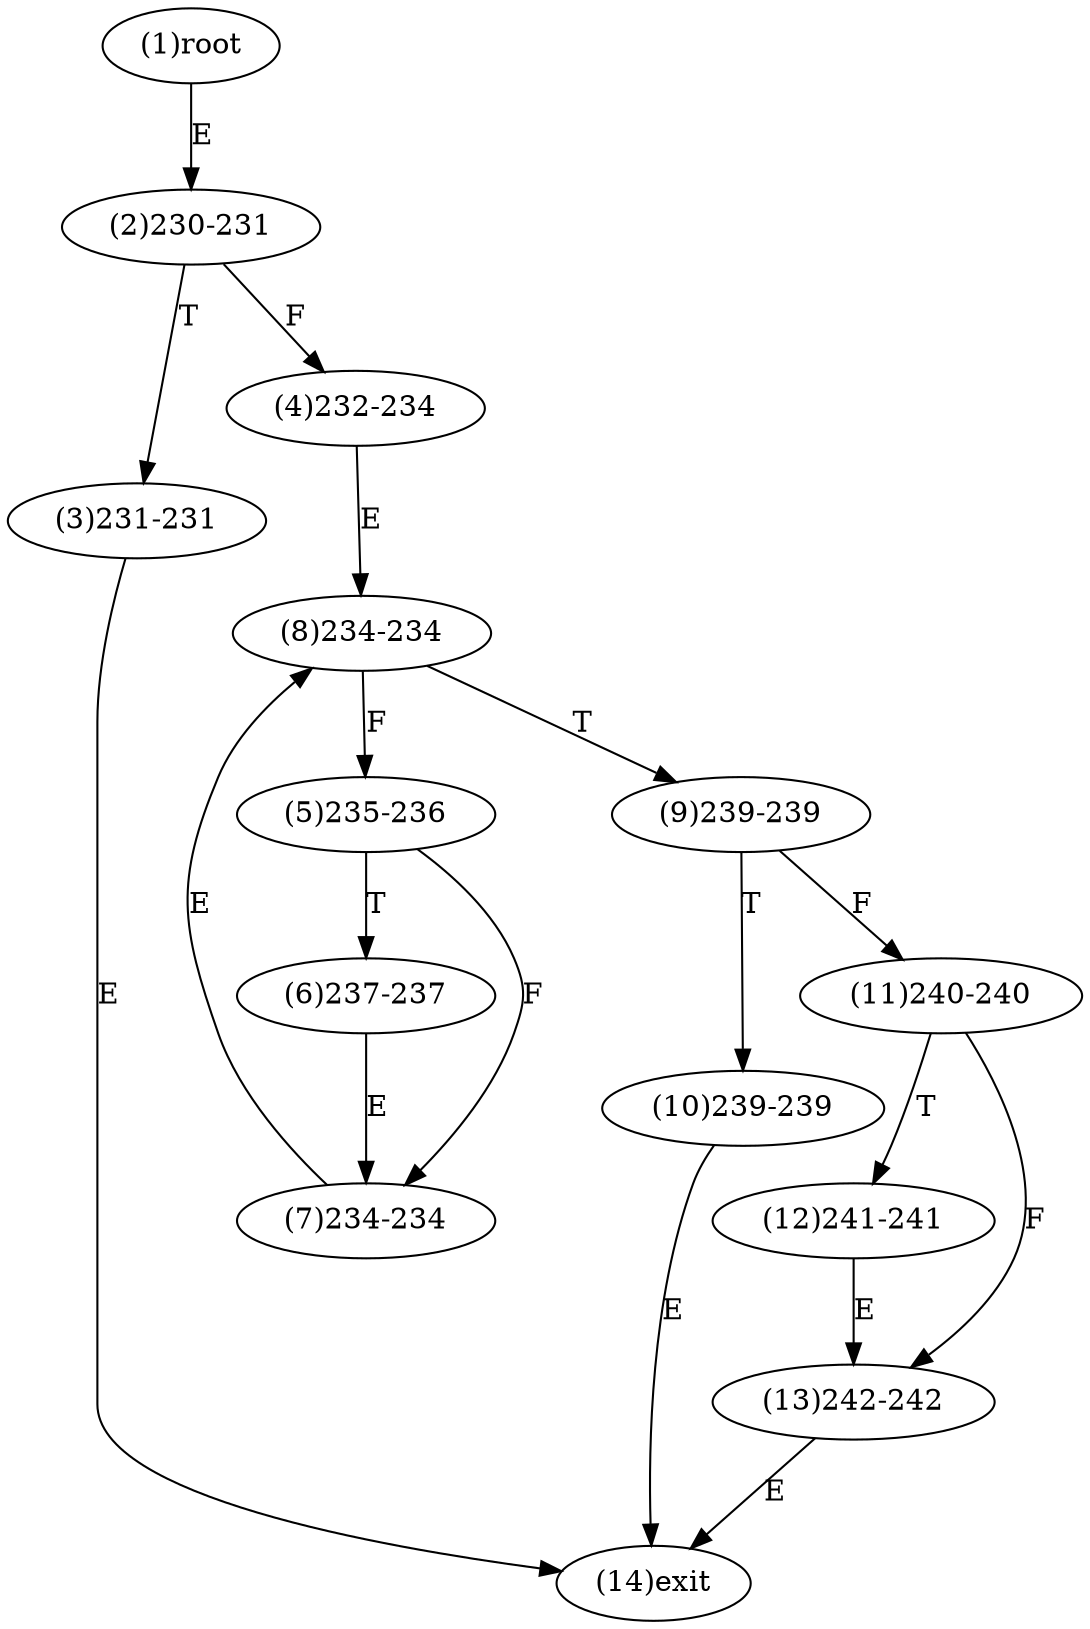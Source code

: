 digraph "" { 
1[ label="(1)root"];
2[ label="(2)230-231"];
3[ label="(3)231-231"];
4[ label="(4)232-234"];
5[ label="(5)235-236"];
6[ label="(6)237-237"];
7[ label="(7)234-234"];
8[ label="(8)234-234"];
9[ label="(9)239-239"];
10[ label="(10)239-239"];
11[ label="(11)240-240"];
12[ label="(12)241-241"];
13[ label="(13)242-242"];
14[ label="(14)exit"];
1->2[ label="E"];
2->4[ label="F"];
2->3[ label="T"];
3->14[ label="E"];
4->8[ label="E"];
5->7[ label="F"];
5->6[ label="T"];
6->7[ label="E"];
7->8[ label="E"];
8->5[ label="F"];
8->9[ label="T"];
9->11[ label="F"];
9->10[ label="T"];
10->14[ label="E"];
11->13[ label="F"];
11->12[ label="T"];
12->13[ label="E"];
13->14[ label="E"];
}